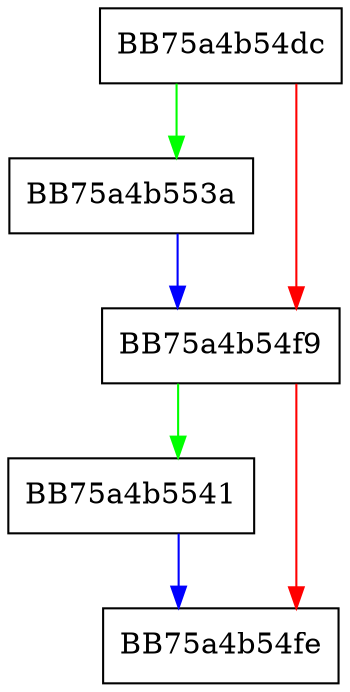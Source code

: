 digraph EnumerateFileRecordWithCallback {
  node [shape="box"];
  graph [splines=ortho];
  BB75a4b54dc -> BB75a4b553a [color="green"];
  BB75a4b54dc -> BB75a4b54f9 [color="red"];
  BB75a4b54f9 -> BB75a4b5541 [color="green"];
  BB75a4b54f9 -> BB75a4b54fe [color="red"];
  BB75a4b553a -> BB75a4b54f9 [color="blue"];
  BB75a4b5541 -> BB75a4b54fe [color="blue"];
}